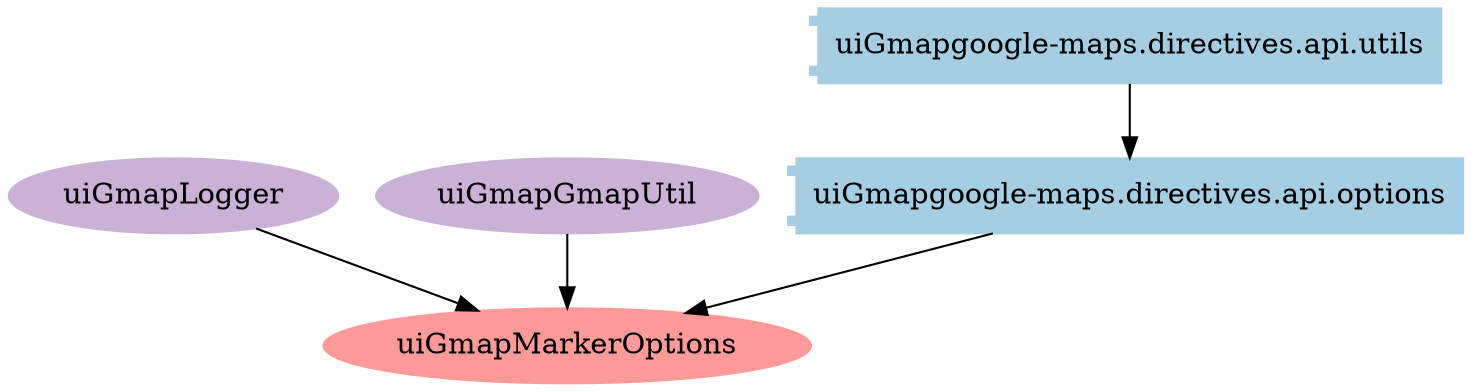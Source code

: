 digraph dependencies {
  node[shape="component",style="filled",colorscheme=paired12]


    node[shape="component"]
    "uiGmapgoogle-maps.directives.api.options"[label="uiGmapgoogle-maps.directives.api.options", color=1]

    
      "uiGmapgoogle-maps.directives.api.utils"[label="uiGmapgoogle-maps.directives.api.utils", color=1]
      "uiGmapgoogle-maps.directives.api.utils" -> "uiGmapgoogle-maps.directives.api.options"
    


    node[shape="ellipse"]
    


    

    
      "uiGmapMarkerOptions"[label="uiGmapMarkerOptions", color=5]
      "uiGmapgoogle-maps.directives.api.options" -> "uiGmapMarkerOptions"
    

    

    node[shape="cds"]
    

    









    node[shape="ellipse",style="filled", color=9]
    

    


    

    
      
        "uiGmapLogger"[label="uiGmapLogger"]
        "uiGmapLogger" -> "uiGmapMarkerOptions"
      
        "uiGmapGmapUtil"[label="uiGmapGmapUtil"]
        "uiGmapGmapUtil" -> "uiGmapMarkerOptions"
      
    

    

    


}
